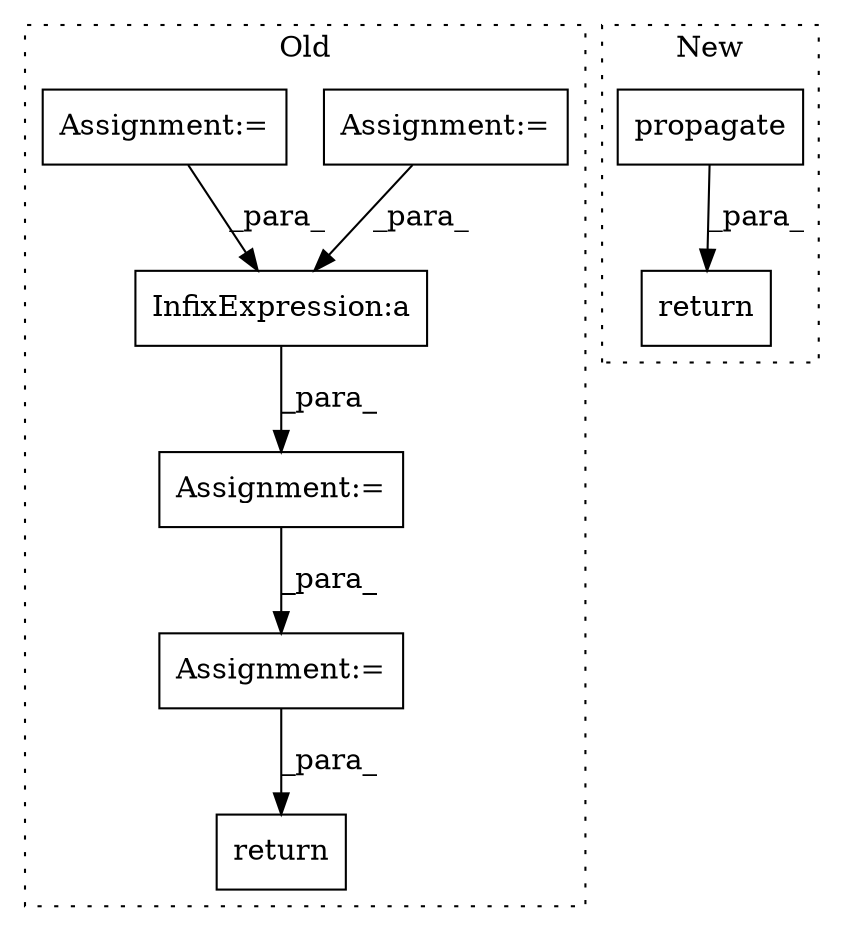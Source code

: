 digraph G {
subgraph cluster0 {
1 [label="return" a="41" s="1574" l="7" shape="box"];
4 [label="Assignment:=" a="7" s="1055" l="3" shape="box"];
5 [label="Assignment:=" a="7" s="1040" l="5" shape="box"];
6 [label="InfixExpression:a" a="27" s="1473" l="3" shape="box"];
7 [label="Assignment:=" a="7" s="1468" l="1" shape="box"];
8 [label="Assignment:=" a="7" s="1544" l="1" shape="box"];
label = "Old";
style="dotted";
}
subgraph cluster1 {
2 [label="propagate" a="32" s="1196,1225" l="10,1" shape="box"];
3 [label="return" a="41" s="1184" l="7" shape="box"];
label = "New";
style="dotted";
}
2 -> 3 [label="_para_"];
4 -> 6 [label="_para_"];
5 -> 6 [label="_para_"];
6 -> 7 [label="_para_"];
7 -> 8 [label="_para_"];
8 -> 1 [label="_para_"];
}
